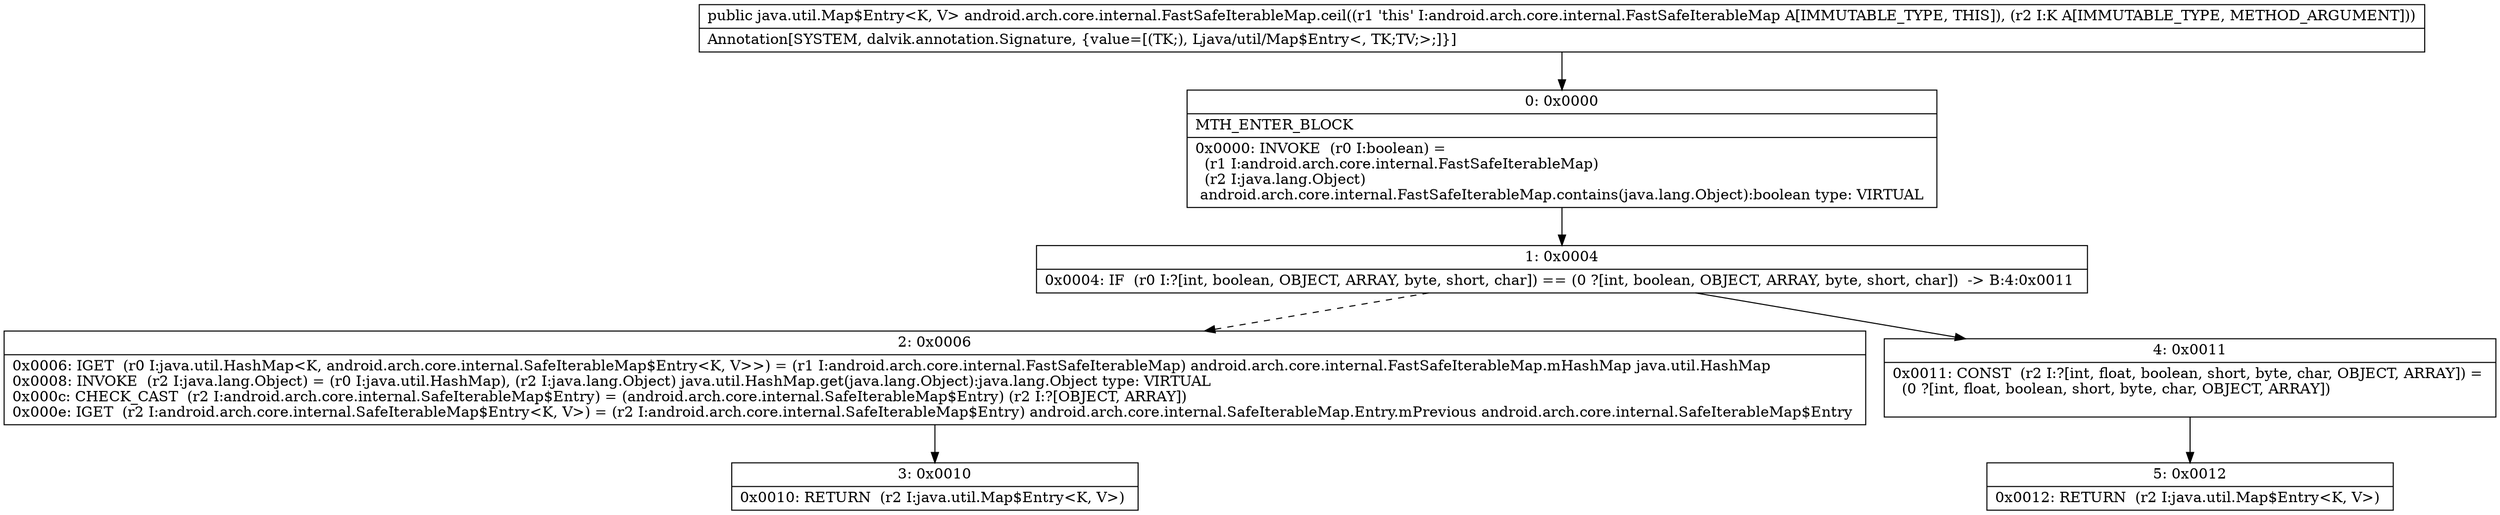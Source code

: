 digraph "CFG forandroid.arch.core.internal.FastSafeIterableMap.ceil(Ljava\/lang\/Object;)Ljava\/util\/Map$Entry;" {
Node_0 [shape=record,label="{0\:\ 0x0000|MTH_ENTER_BLOCK\l|0x0000: INVOKE  (r0 I:boolean) = \l  (r1 I:android.arch.core.internal.FastSafeIterableMap)\l  (r2 I:java.lang.Object)\l android.arch.core.internal.FastSafeIterableMap.contains(java.lang.Object):boolean type: VIRTUAL \l}"];
Node_1 [shape=record,label="{1\:\ 0x0004|0x0004: IF  (r0 I:?[int, boolean, OBJECT, ARRAY, byte, short, char]) == (0 ?[int, boolean, OBJECT, ARRAY, byte, short, char])  \-\> B:4:0x0011 \l}"];
Node_2 [shape=record,label="{2\:\ 0x0006|0x0006: IGET  (r0 I:java.util.HashMap\<K, android.arch.core.internal.SafeIterableMap$Entry\<K, V\>\>) = (r1 I:android.arch.core.internal.FastSafeIterableMap) android.arch.core.internal.FastSafeIterableMap.mHashMap java.util.HashMap \l0x0008: INVOKE  (r2 I:java.lang.Object) = (r0 I:java.util.HashMap), (r2 I:java.lang.Object) java.util.HashMap.get(java.lang.Object):java.lang.Object type: VIRTUAL \l0x000c: CHECK_CAST  (r2 I:android.arch.core.internal.SafeIterableMap$Entry) = (android.arch.core.internal.SafeIterableMap$Entry) (r2 I:?[OBJECT, ARRAY]) \l0x000e: IGET  (r2 I:android.arch.core.internal.SafeIterableMap$Entry\<K, V\>) = (r2 I:android.arch.core.internal.SafeIterableMap$Entry) android.arch.core.internal.SafeIterableMap.Entry.mPrevious android.arch.core.internal.SafeIterableMap$Entry \l}"];
Node_3 [shape=record,label="{3\:\ 0x0010|0x0010: RETURN  (r2 I:java.util.Map$Entry\<K, V\>) \l}"];
Node_4 [shape=record,label="{4\:\ 0x0011|0x0011: CONST  (r2 I:?[int, float, boolean, short, byte, char, OBJECT, ARRAY]) = \l  (0 ?[int, float, boolean, short, byte, char, OBJECT, ARRAY])\l \l}"];
Node_5 [shape=record,label="{5\:\ 0x0012|0x0012: RETURN  (r2 I:java.util.Map$Entry\<K, V\>) \l}"];
MethodNode[shape=record,label="{public java.util.Map$Entry\<K, V\> android.arch.core.internal.FastSafeIterableMap.ceil((r1 'this' I:android.arch.core.internal.FastSafeIterableMap A[IMMUTABLE_TYPE, THIS]), (r2 I:K A[IMMUTABLE_TYPE, METHOD_ARGUMENT]))  | Annotation[SYSTEM, dalvik.annotation.Signature, \{value=[(TK;), Ljava\/util\/Map$Entry\<, TK;TV;\>;]\}]\l}"];
MethodNode -> Node_0;
Node_0 -> Node_1;
Node_1 -> Node_2[style=dashed];
Node_1 -> Node_4;
Node_2 -> Node_3;
Node_4 -> Node_5;
}

